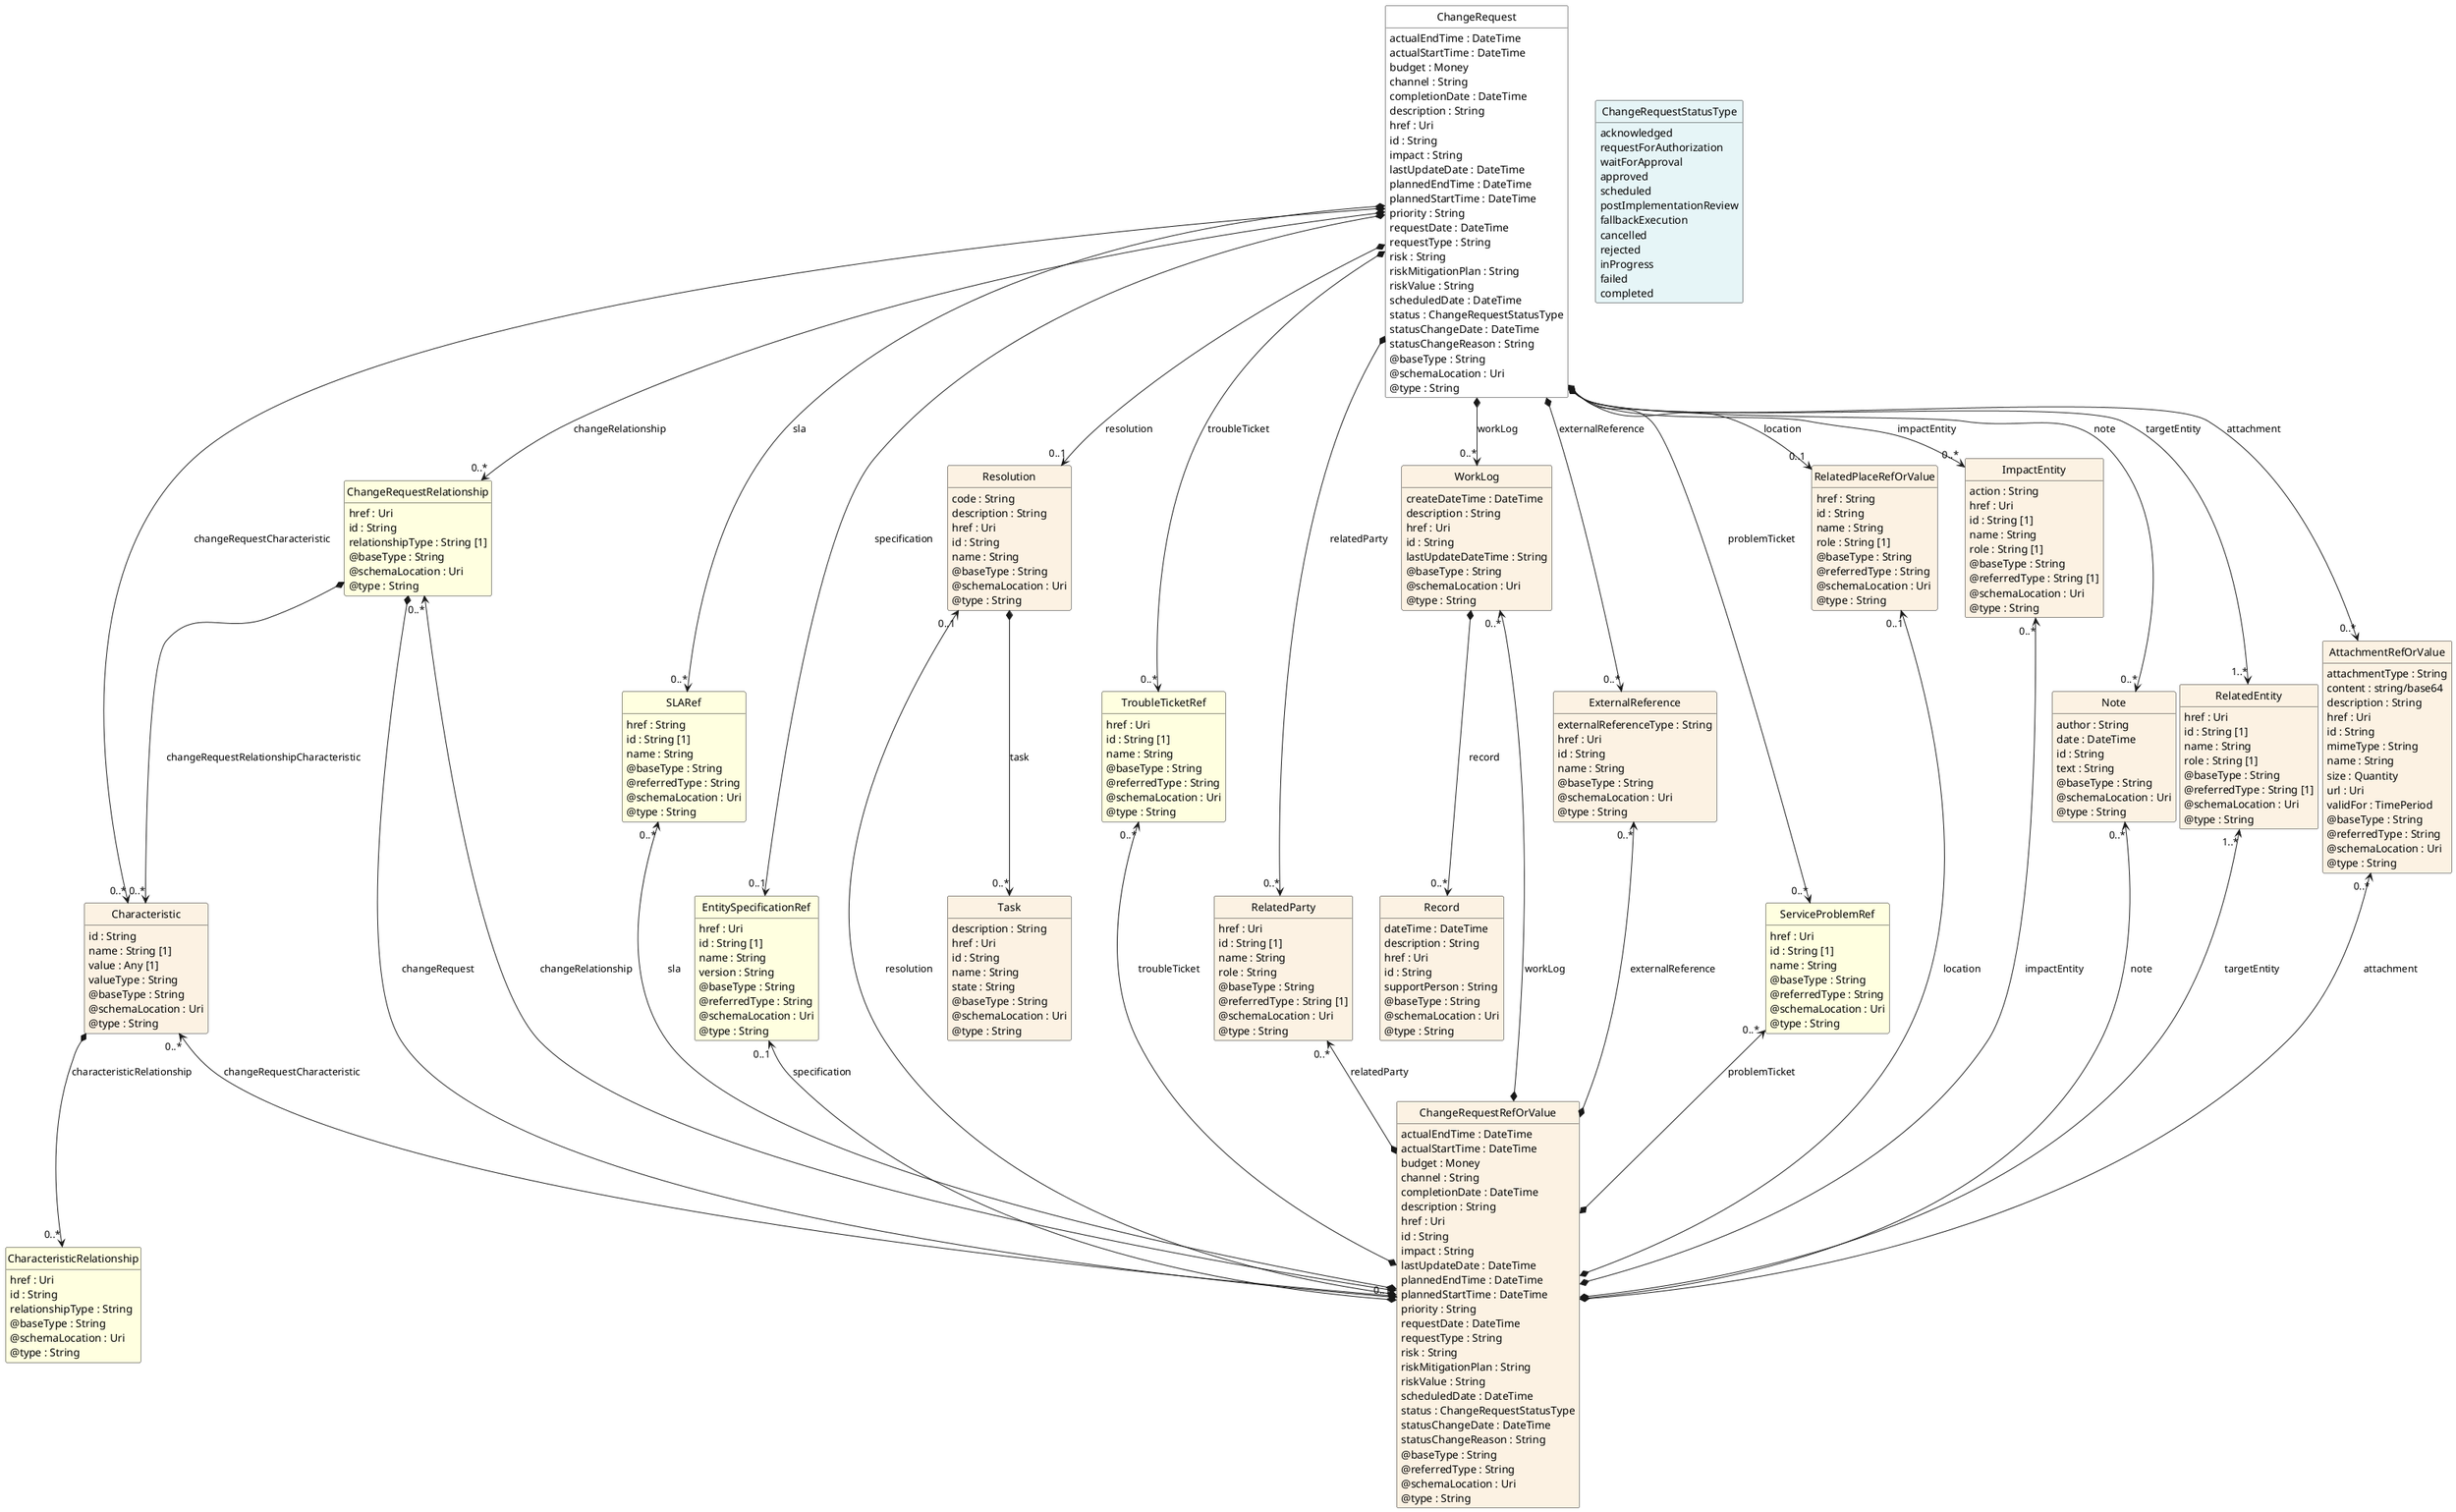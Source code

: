 @startuml
hide circle
hide methods
hide stereotype
show <<Enumeration>> stereotype
skinparam class {
   BackgroundColor<<Enumeration>> #E6F5F7
   BackgroundColor<<Ref>> #FFFFE0
   BackgroundColor<<Pivot>> #FFFFFFF
   BackgroundColor<<SimpleType>> #E2F0DA
   BackgroundColor #FCF2E3
}

class ChangeRequest <<Pivot>> {
    actualEndTime : DateTime
    actualStartTime : DateTime
    budget : Money
    channel : String
    completionDate : DateTime
    description : String
    href : Uri
    id : String
    impact : String
    lastUpdateDate : DateTime
    plannedEndTime : DateTime
    plannedStartTime : DateTime
    priority : String
    requestDate : DateTime
    requestType : String
    risk : String
    riskMitigationPlan : String
    riskValue : String
    scheduledDate : DateTime
    status : ChangeRequestStatusType
    statusChangeDate : DateTime
    statusChangeReason : String
    @baseType : String
    @schemaLocation : Uri
    @type : String
}

class Note  {
    author : String
    date : DateTime
    id : String
    text : String
    @baseType : String
    @schemaLocation : Uri
    @type : String
}

class RelatedEntity  {
    href : Uri
    id : String [1]
    name : String
    role : String [1]
    @baseType : String
    @referredType : String [1]
    @schemaLocation : Uri
    @type : String
}

class Resolution  {
    code : String
    description : String
    href : Uri
    id : String
    name : String
    @baseType : String
    @schemaLocation : Uri
    @type : String
}

class Task  {
    description : String
    href : Uri
    id : String
    name : String
    state : String
    @baseType : String
    @schemaLocation : Uri
    @type : String
}

class AttachmentRefOrValue  {
    attachmentType : String
    content : string/base64
    description : String
    href : Uri
    id : String
    mimeType : String
    name : String
    size : Quantity
    url : Uri
    validFor : TimePeriod
    @baseType : String
    @referredType : String
    @schemaLocation : Uri
    @type : String
}

class WorkLog  {
    createDateTime : DateTime
    description : String
    href : Uri
    id : String
    lastUpdateDateTime : String
    @baseType : String
    @schemaLocation : Uri
    @type : String
}

class Record  {
    dateTime : DateTime
    description : String
    href : Uri
    id : String
    supportPerson : String
    @baseType : String
    @schemaLocation : Uri
    @type : String
}

class Characteristic  {
    id : String
    name : String [1]
    value : Any [1]
    valueType : String
    @baseType : String
    @schemaLocation : Uri
    @type : String
}

class CharacteristicRelationship  <<Ref>> {
    href : Uri
    id : String
    relationshipType : String
    @baseType : String
    @schemaLocation : Uri
    @type : String
}

class ChangeRequestRelationship  <<Ref>> {
    href : Uri
    id : String
    relationshipType : String [1]
    @baseType : String
    @schemaLocation : Uri
    @type : String
}

class ChangeRequestRefOrValue  {
    actualEndTime : DateTime
    actualStartTime : DateTime
    budget : Money
    channel : String
    completionDate : DateTime
    description : String
    href : Uri
    id : String
    impact : String
    lastUpdateDate : DateTime
    plannedEndTime : DateTime
    plannedStartTime : DateTime
    priority : String
    requestDate : DateTime
    requestType : String
    risk : String
    riskMitigationPlan : String
    riskValue : String
    scheduledDate : DateTime
    status : ChangeRequestStatusType
    statusChangeDate : DateTime
    statusChangeReason : String
    @baseType : String
    @referredType : String
    @schemaLocation : Uri
    @type : String
}

class SLARef  <<Ref>> {
    href : String
    id : String [1]
    name : String
    @baseType : String
    @referredType : String
    @schemaLocation : Uri
    @type : String
}

class EntitySpecificationRef  <<Ref>> {
    href : Uri
    id : String [1]
    name : String
    version : String
    @baseType : String
    @referredType : String
    @schemaLocation : Uri
    @type : String
}

class TroubleTicketRef  <<Ref>> {
    href : Uri
    id : String [1]
    name : String
    @baseType : String
    @referredType : String
    @schemaLocation : Uri
    @type : String
}

class RelatedParty  {
    href : Uri
    id : String [1]
    name : String
    role : String
    @baseType : String
    @referredType : String [1]
    @schemaLocation : Uri
    @type : String
}

class ExternalReference  {
    externalReferenceType : String
    href : Uri
    id : String
    name : String
    @baseType : String
    @schemaLocation : Uri
    @type : String
}

class ServiceProblemRef  <<Ref>> {
    href : Uri
    id : String [1]
    name : String
    @baseType : String
    @referredType : String
    @schemaLocation : Uri
    @type : String
}

class RelatedPlaceRefOrValue  {
    href : String
    id : String
    name : String
    role : String [1]
    @baseType : String
    @referredType : String
    @schemaLocation : Uri
    @type : String
}

class ImpactEntity  {
    action : String
    href : Uri
    id : String [1]
    name : String
    role : String [1]
    @baseType : String
    @referredType : String [1]
    @schemaLocation : Uri
    @type : String
}

class ChangeRequestStatusType <<Enumeration>> {
    acknowledged
    requestForAuthorization
    waitForApproval
    approved
    scheduled
    postImplementationReview
    fallbackExecution
    cancelled
    rejected
    inProgress
    failed
    completed
}

ChangeRequest *-->  "0..*" AttachmentRefOrValue : attachment

ChangeRequest *-->  "0..1" EntitySpecificationRef : specification

ChangeRequest *-->  "0..*" ExternalReference : externalReference

ChangeRequest *-->  "0..*" ImpactEntity : impactEntity

ChangeRequest *-->  "0..*" Note : note

ChangeRequest *-->  "1..*" RelatedEntity : targetEntity

ChangeRequest *-->  "0..*" RelatedParty : relatedParty

ChangeRequest *-->  "0..1" RelatedPlaceRefOrValue : location

ChangeRequest *-->  "0..*" SLARef : sla

ChangeRequest *-->  "0..*" ServiceProblemRef : problemTicket

ChangeRequest *-->  "0..*" TroubleTicketRef : troubleTicket

ChangeRequest -right[hidden]-> ChangeRequestStatusType

ChangeRequest *-->  "0..*" Characteristic : changeRequestCharacteristic

ChangeRequest *-->  "0..*" WorkLog : workLog

ChangeRequest *-->  "0..1" Resolution : resolution

ChangeRequest *-->  "0..*" ChangeRequestRelationship : changeRelationship

ChangeRequestRelationship *-->  "0..1" ChangeRequestRefOrValue : changeRequest

ChangeRequestRelationship "0..*" <--* ChangeRequestRefOrValue : changeRelationship

RelatedEntity "1..*" <--* ChangeRequestRefOrValue : targetEntity

ChangeRequestRelationship *-->  "0..*" Characteristic : changeRequestRelationshipCharacteristic

AttachmentRefOrValue "0..*" <--* ChangeRequestRefOrValue : attachment

EntitySpecificationRef "0..1" <--* ChangeRequestRefOrValue : specification

ExternalReference "0..*" <--* ChangeRequestRefOrValue : externalReference

ImpactEntity "0..*" <--* ChangeRequestRefOrValue : impactEntity

Note "0..*" <--* ChangeRequestRefOrValue : note

RelatedParty "0..*" <--* ChangeRequestRefOrValue : relatedParty

RelatedPlaceRefOrValue "0..1" <--* ChangeRequestRefOrValue : location

SLARef "0..*" <--* ChangeRequestRefOrValue : sla

ServiceProblemRef "0..*" <--* ChangeRequestRefOrValue : problemTicket

TroubleTicketRef "0..*" <--* ChangeRequestRefOrValue : troubleTicket

Resolution "0..1" <--* ChangeRequestRefOrValue : resolution

WorkLog "0..*" <--* ChangeRequestRefOrValue : workLog

Characteristic "0..*" <--* ChangeRequestRefOrValue : changeRequestCharacteristic

Resolution *-->  "0..*" Task : task

WorkLog *-->  "0..*" Record : record

Characteristic *-->  "0..*" CharacteristicRelationship : characteristicRelationship

@enduml